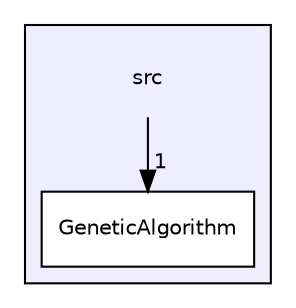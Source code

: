 digraph "src" {
  compound=true
  node [ fontsize="10", fontname="Helvetica"];
  edge [ labelfontsize="10", labelfontname="Helvetica"];
  subgraph clusterdir_68267d1309a1af8e8297ef4c3efbcdba {
    graph [ bgcolor="#eeeeff", pencolor="black", label="" URL="dir_68267d1309a1af8e8297ef4c3efbcdba.html"];
    dir_68267d1309a1af8e8297ef4c3efbcdba [shape=plaintext label="src"];
  dir_86618fa85916fec55df00bf4d3a82d71 [shape=box label="GeneticAlgorithm" fillcolor="white" style="filled" URL="dir_86618fa85916fec55df00bf4d3a82d71.html"];
  }
  dir_68267d1309a1af8e8297ef4c3efbcdba->dir_86618fa85916fec55df00bf4d3a82d71 [headlabel="1", labeldistance=1.5 headhref="dir_000001_000002.html"];
}
